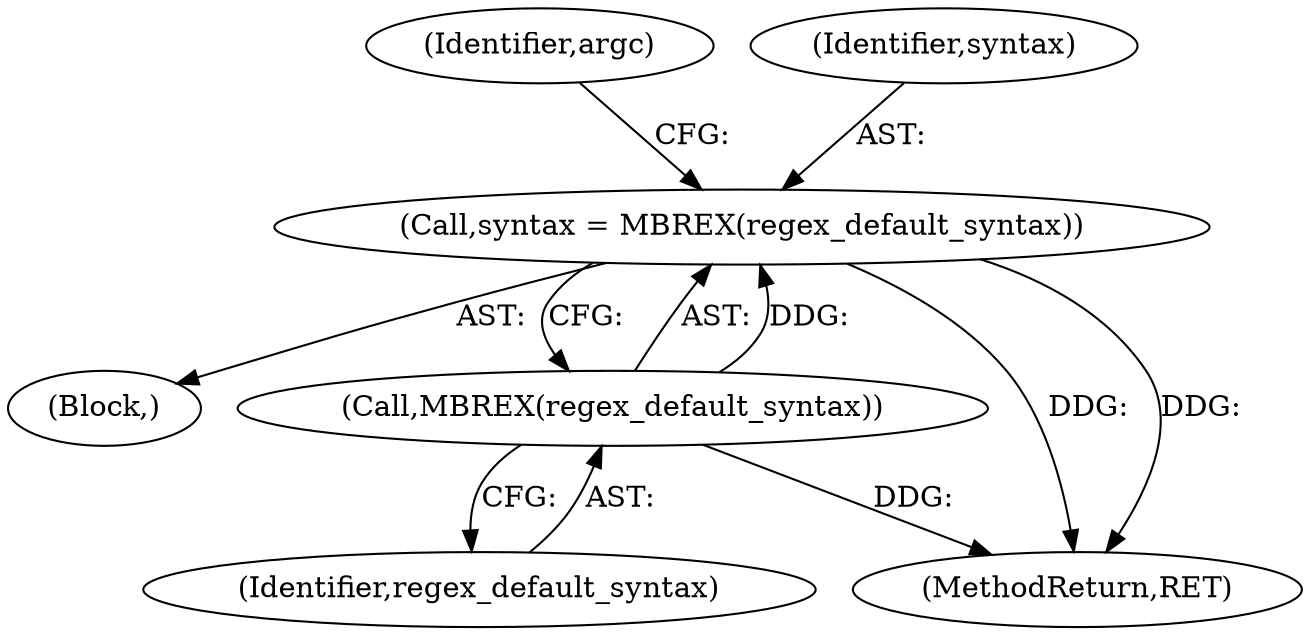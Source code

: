 digraph "0_php-src_5b597a2e5b28e2d5a52fc1be13f425f08f47cb62?w=1_0@pointer" {
"1000146" [label="(Call,syntax = MBREX(regex_default_syntax))"];
"1000148" [label="(Call,MBREX(regex_default_syntax))"];
"1000146" [label="(Call,syntax = MBREX(regex_default_syntax))"];
"1000152" [label="(Identifier,argc)"];
"1000103" [label="(Block,)"];
"1000221" [label="(MethodReturn,RET)"];
"1000149" [label="(Identifier,regex_default_syntax)"];
"1000148" [label="(Call,MBREX(regex_default_syntax))"];
"1000147" [label="(Identifier,syntax)"];
"1000146" -> "1000103"  [label="AST: "];
"1000146" -> "1000148"  [label="CFG: "];
"1000147" -> "1000146"  [label="AST: "];
"1000148" -> "1000146"  [label="AST: "];
"1000152" -> "1000146"  [label="CFG: "];
"1000146" -> "1000221"  [label="DDG: "];
"1000146" -> "1000221"  [label="DDG: "];
"1000148" -> "1000146"  [label="DDG: "];
"1000148" -> "1000149"  [label="CFG: "];
"1000149" -> "1000148"  [label="AST: "];
"1000148" -> "1000221"  [label="DDG: "];
}

